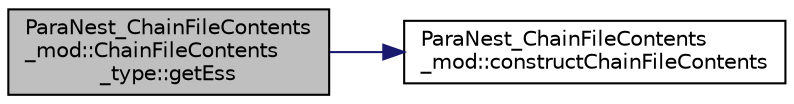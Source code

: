 digraph "ParaNest_ChainFileContents_mod::ChainFileContents_type::getEss"
{
 // LATEX_PDF_SIZE
  edge [fontname="Helvetica",fontsize="10",labelfontname="Helvetica",labelfontsize="10"];
  node [fontname="Helvetica",fontsize="10",shape=record];
  rankdir="LR";
  Node1 [label="ParaNest_ChainFileContents\l_mod::ChainFileContents\l_type::getEss",height=0.2,width=0.4,color="black", fillcolor="grey75", style="filled", fontcolor="black",tooltip=" "];
  Node1 -> Node2 [color="midnightblue",fontsize="10",style="solid",fontname="Helvetica"];
  Node2 [label="ParaNest_ChainFileContents\l_mod::constructChainFileContents",height=0.2,width=0.4,color="black", fillcolor="white", style="filled",URL="$namespaceParaNest__ChainFileContents__mod.html#ab9b38b8a00974b49ed855b42267935b1",tooltip="This is the constructor of the class ChainFileContents_type.  Return an object of class ChainFileCont..."];
}
